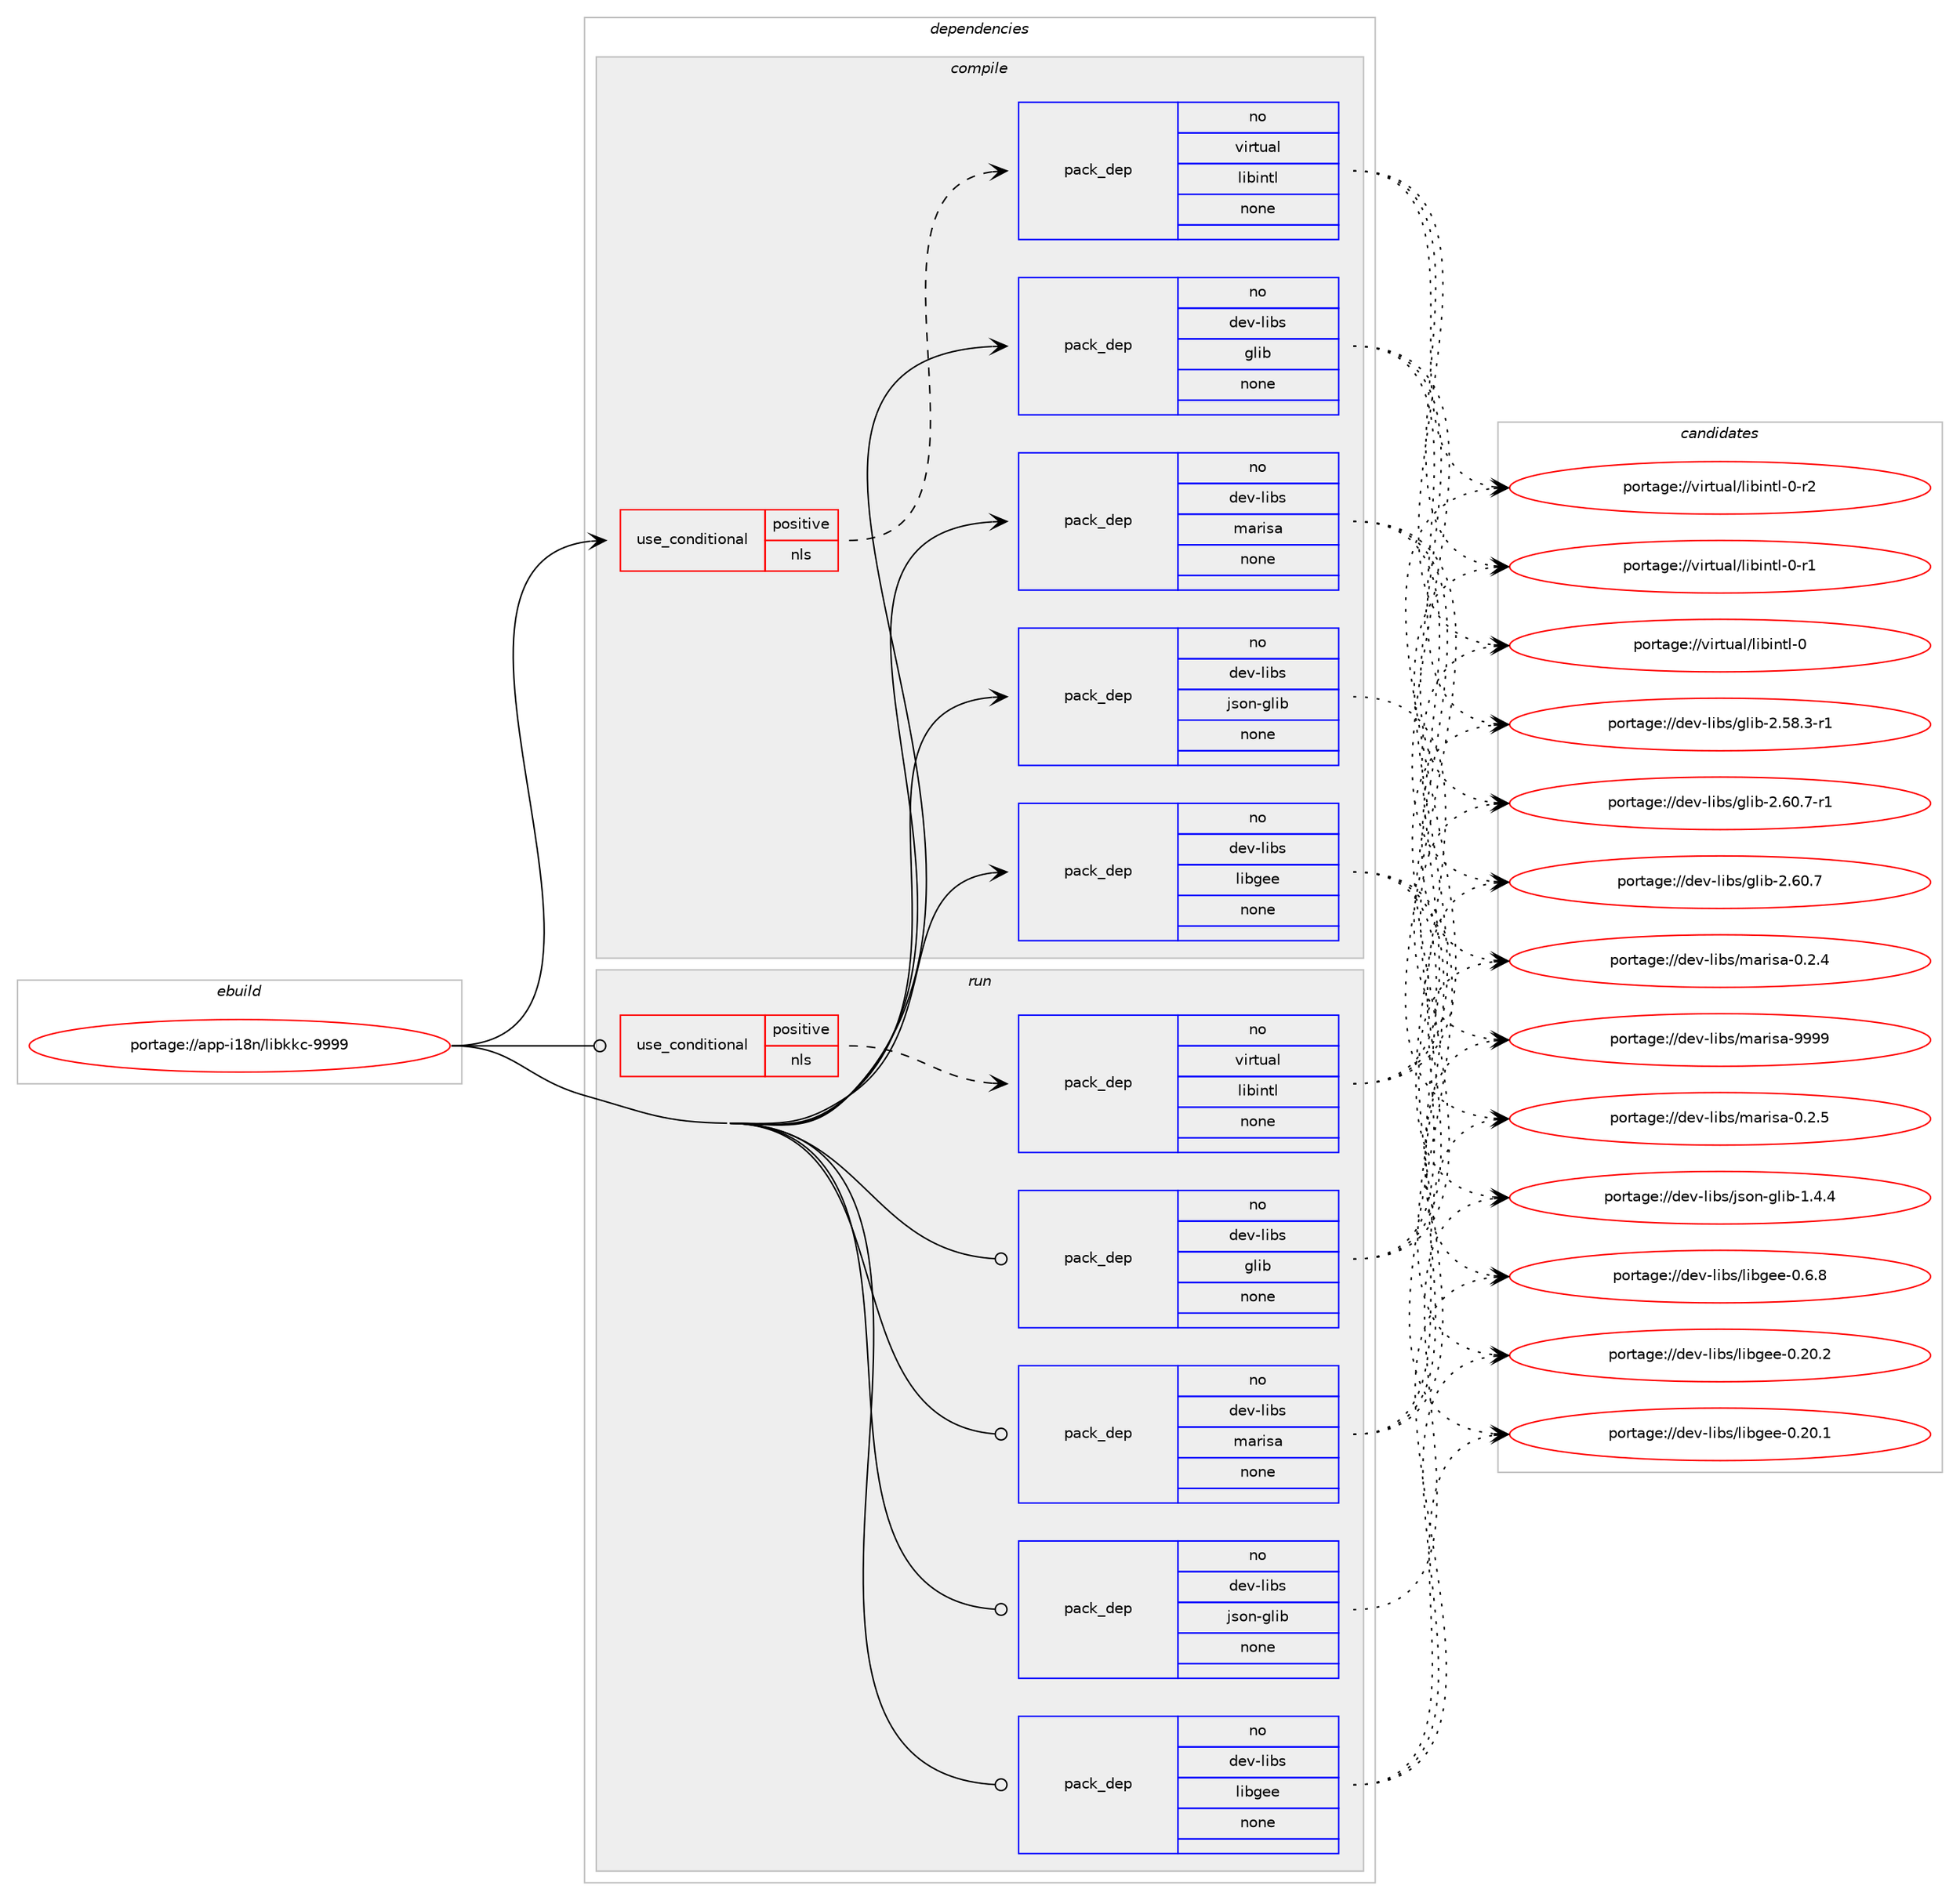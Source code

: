 digraph prolog {

# *************
# Graph options
# *************

newrank=true;
concentrate=true;
compound=true;
graph [rankdir=LR,fontname=Helvetica,fontsize=10,ranksep=1.5];#, ranksep=2.5, nodesep=0.2];
edge  [arrowhead=vee];
node  [fontname=Helvetica,fontsize=10];

# **********
# The ebuild
# **********

subgraph cluster_leftcol {
color=gray;
rank=same;
label=<<i>ebuild</i>>;
id [label="portage://app-i18n/libkkc-9999", color=red, width=4, href="../app-i18n/libkkc-9999.svg"];
}

# ****************
# The dependencies
# ****************

subgraph cluster_midcol {
color=gray;
label=<<i>dependencies</i>>;
subgraph cluster_compile {
fillcolor="#eeeeee";
style=filled;
label=<<i>compile</i>>;
subgraph cond144701 {
dependency617600 [label=<<TABLE BORDER="0" CELLBORDER="1" CELLSPACING="0" CELLPADDING="4"><TR><TD ROWSPAN="3" CELLPADDING="10">use_conditional</TD></TR><TR><TD>positive</TD></TR><TR><TD>nls</TD></TR></TABLE>>, shape=none, color=red];
subgraph pack464612 {
dependency617601 [label=<<TABLE BORDER="0" CELLBORDER="1" CELLSPACING="0" CELLPADDING="4" WIDTH="220"><TR><TD ROWSPAN="6" CELLPADDING="30">pack_dep</TD></TR><TR><TD WIDTH="110">no</TD></TR><TR><TD>virtual</TD></TR><TR><TD>libintl</TD></TR><TR><TD>none</TD></TR><TR><TD></TD></TR></TABLE>>, shape=none, color=blue];
}
dependency617600:e -> dependency617601:w [weight=20,style="dashed",arrowhead="vee"];
}
id:e -> dependency617600:w [weight=20,style="solid",arrowhead="vee"];
subgraph pack464613 {
dependency617602 [label=<<TABLE BORDER="0" CELLBORDER="1" CELLSPACING="0" CELLPADDING="4" WIDTH="220"><TR><TD ROWSPAN="6" CELLPADDING="30">pack_dep</TD></TR><TR><TD WIDTH="110">no</TD></TR><TR><TD>dev-libs</TD></TR><TR><TD>glib</TD></TR><TR><TD>none</TD></TR><TR><TD></TD></TR></TABLE>>, shape=none, color=blue];
}
id:e -> dependency617602:w [weight=20,style="solid",arrowhead="vee"];
subgraph pack464614 {
dependency617603 [label=<<TABLE BORDER="0" CELLBORDER="1" CELLSPACING="0" CELLPADDING="4" WIDTH="220"><TR><TD ROWSPAN="6" CELLPADDING="30">pack_dep</TD></TR><TR><TD WIDTH="110">no</TD></TR><TR><TD>dev-libs</TD></TR><TR><TD>json-glib</TD></TR><TR><TD>none</TD></TR><TR><TD></TD></TR></TABLE>>, shape=none, color=blue];
}
id:e -> dependency617603:w [weight=20,style="solid",arrowhead="vee"];
subgraph pack464615 {
dependency617604 [label=<<TABLE BORDER="0" CELLBORDER="1" CELLSPACING="0" CELLPADDING="4" WIDTH="220"><TR><TD ROWSPAN="6" CELLPADDING="30">pack_dep</TD></TR><TR><TD WIDTH="110">no</TD></TR><TR><TD>dev-libs</TD></TR><TR><TD>libgee</TD></TR><TR><TD>none</TD></TR><TR><TD></TD></TR></TABLE>>, shape=none, color=blue];
}
id:e -> dependency617604:w [weight=20,style="solid",arrowhead="vee"];
subgraph pack464616 {
dependency617605 [label=<<TABLE BORDER="0" CELLBORDER="1" CELLSPACING="0" CELLPADDING="4" WIDTH="220"><TR><TD ROWSPAN="6" CELLPADDING="30">pack_dep</TD></TR><TR><TD WIDTH="110">no</TD></TR><TR><TD>dev-libs</TD></TR><TR><TD>marisa</TD></TR><TR><TD>none</TD></TR><TR><TD></TD></TR></TABLE>>, shape=none, color=blue];
}
id:e -> dependency617605:w [weight=20,style="solid",arrowhead="vee"];
}
subgraph cluster_compileandrun {
fillcolor="#eeeeee";
style=filled;
label=<<i>compile and run</i>>;
}
subgraph cluster_run {
fillcolor="#eeeeee";
style=filled;
label=<<i>run</i>>;
subgraph cond144702 {
dependency617606 [label=<<TABLE BORDER="0" CELLBORDER="1" CELLSPACING="0" CELLPADDING="4"><TR><TD ROWSPAN="3" CELLPADDING="10">use_conditional</TD></TR><TR><TD>positive</TD></TR><TR><TD>nls</TD></TR></TABLE>>, shape=none, color=red];
subgraph pack464617 {
dependency617607 [label=<<TABLE BORDER="0" CELLBORDER="1" CELLSPACING="0" CELLPADDING="4" WIDTH="220"><TR><TD ROWSPAN="6" CELLPADDING="30">pack_dep</TD></TR><TR><TD WIDTH="110">no</TD></TR><TR><TD>virtual</TD></TR><TR><TD>libintl</TD></TR><TR><TD>none</TD></TR><TR><TD></TD></TR></TABLE>>, shape=none, color=blue];
}
dependency617606:e -> dependency617607:w [weight=20,style="dashed",arrowhead="vee"];
}
id:e -> dependency617606:w [weight=20,style="solid",arrowhead="odot"];
subgraph pack464618 {
dependency617608 [label=<<TABLE BORDER="0" CELLBORDER="1" CELLSPACING="0" CELLPADDING="4" WIDTH="220"><TR><TD ROWSPAN="6" CELLPADDING="30">pack_dep</TD></TR><TR><TD WIDTH="110">no</TD></TR><TR><TD>dev-libs</TD></TR><TR><TD>glib</TD></TR><TR><TD>none</TD></TR><TR><TD></TD></TR></TABLE>>, shape=none, color=blue];
}
id:e -> dependency617608:w [weight=20,style="solid",arrowhead="odot"];
subgraph pack464619 {
dependency617609 [label=<<TABLE BORDER="0" CELLBORDER="1" CELLSPACING="0" CELLPADDING="4" WIDTH="220"><TR><TD ROWSPAN="6" CELLPADDING="30">pack_dep</TD></TR><TR><TD WIDTH="110">no</TD></TR><TR><TD>dev-libs</TD></TR><TR><TD>json-glib</TD></TR><TR><TD>none</TD></TR><TR><TD></TD></TR></TABLE>>, shape=none, color=blue];
}
id:e -> dependency617609:w [weight=20,style="solid",arrowhead="odot"];
subgraph pack464620 {
dependency617610 [label=<<TABLE BORDER="0" CELLBORDER="1" CELLSPACING="0" CELLPADDING="4" WIDTH="220"><TR><TD ROWSPAN="6" CELLPADDING="30">pack_dep</TD></TR><TR><TD WIDTH="110">no</TD></TR><TR><TD>dev-libs</TD></TR><TR><TD>libgee</TD></TR><TR><TD>none</TD></TR><TR><TD></TD></TR></TABLE>>, shape=none, color=blue];
}
id:e -> dependency617610:w [weight=20,style="solid",arrowhead="odot"];
subgraph pack464621 {
dependency617611 [label=<<TABLE BORDER="0" CELLBORDER="1" CELLSPACING="0" CELLPADDING="4" WIDTH="220"><TR><TD ROWSPAN="6" CELLPADDING="30">pack_dep</TD></TR><TR><TD WIDTH="110">no</TD></TR><TR><TD>dev-libs</TD></TR><TR><TD>marisa</TD></TR><TR><TD>none</TD></TR><TR><TD></TD></TR></TABLE>>, shape=none, color=blue];
}
id:e -> dependency617611:w [weight=20,style="solid",arrowhead="odot"];
}
}

# **************
# The candidates
# **************

subgraph cluster_choices {
rank=same;
color=gray;
label=<<i>candidates</i>>;

subgraph choice464612 {
color=black;
nodesep=1;
choice11810511411611797108471081059810511011610845484511450 [label="portage://virtual/libintl-0-r2", color=red, width=4,href="../virtual/libintl-0-r2.svg"];
choice11810511411611797108471081059810511011610845484511449 [label="portage://virtual/libintl-0-r1", color=red, width=4,href="../virtual/libintl-0-r1.svg"];
choice1181051141161179710847108105981051101161084548 [label="portage://virtual/libintl-0", color=red, width=4,href="../virtual/libintl-0.svg"];
dependency617601:e -> choice11810511411611797108471081059810511011610845484511450:w [style=dotted,weight="100"];
dependency617601:e -> choice11810511411611797108471081059810511011610845484511449:w [style=dotted,weight="100"];
dependency617601:e -> choice1181051141161179710847108105981051101161084548:w [style=dotted,weight="100"];
}
subgraph choice464613 {
color=black;
nodesep=1;
choice10010111845108105981154710310810598455046544846554511449 [label="portage://dev-libs/glib-2.60.7-r1", color=red, width=4,href="../dev-libs/glib-2.60.7-r1.svg"];
choice1001011184510810598115471031081059845504654484655 [label="portage://dev-libs/glib-2.60.7", color=red, width=4,href="../dev-libs/glib-2.60.7.svg"];
choice10010111845108105981154710310810598455046535646514511449 [label="portage://dev-libs/glib-2.58.3-r1", color=red, width=4,href="../dev-libs/glib-2.58.3-r1.svg"];
dependency617602:e -> choice10010111845108105981154710310810598455046544846554511449:w [style=dotted,weight="100"];
dependency617602:e -> choice1001011184510810598115471031081059845504654484655:w [style=dotted,weight="100"];
dependency617602:e -> choice10010111845108105981154710310810598455046535646514511449:w [style=dotted,weight="100"];
}
subgraph choice464614 {
color=black;
nodesep=1;
choice1001011184510810598115471061151111104510310810598454946524652 [label="portage://dev-libs/json-glib-1.4.4", color=red, width=4,href="../dev-libs/json-glib-1.4.4.svg"];
dependency617603:e -> choice1001011184510810598115471061151111104510310810598454946524652:w [style=dotted,weight="100"];
}
subgraph choice464615 {
color=black;
nodesep=1;
choice10010111845108105981154710810598103101101454846544656 [label="portage://dev-libs/libgee-0.6.8", color=red, width=4,href="../dev-libs/libgee-0.6.8.svg"];
choice1001011184510810598115471081059810310110145484650484650 [label="portage://dev-libs/libgee-0.20.2", color=red, width=4,href="../dev-libs/libgee-0.20.2.svg"];
choice1001011184510810598115471081059810310110145484650484649 [label="portage://dev-libs/libgee-0.20.1", color=red, width=4,href="../dev-libs/libgee-0.20.1.svg"];
dependency617604:e -> choice10010111845108105981154710810598103101101454846544656:w [style=dotted,weight="100"];
dependency617604:e -> choice1001011184510810598115471081059810310110145484650484650:w [style=dotted,weight="100"];
dependency617604:e -> choice1001011184510810598115471081059810310110145484650484649:w [style=dotted,weight="100"];
}
subgraph choice464616 {
color=black;
nodesep=1;
choice10010111845108105981154710997114105115974557575757 [label="portage://dev-libs/marisa-9999", color=red, width=4,href="../dev-libs/marisa-9999.svg"];
choice1001011184510810598115471099711410511597454846504653 [label="portage://dev-libs/marisa-0.2.5", color=red, width=4,href="../dev-libs/marisa-0.2.5.svg"];
choice1001011184510810598115471099711410511597454846504652 [label="portage://dev-libs/marisa-0.2.4", color=red, width=4,href="../dev-libs/marisa-0.2.4.svg"];
dependency617605:e -> choice10010111845108105981154710997114105115974557575757:w [style=dotted,weight="100"];
dependency617605:e -> choice1001011184510810598115471099711410511597454846504653:w [style=dotted,weight="100"];
dependency617605:e -> choice1001011184510810598115471099711410511597454846504652:w [style=dotted,weight="100"];
}
subgraph choice464617 {
color=black;
nodesep=1;
choice11810511411611797108471081059810511011610845484511450 [label="portage://virtual/libintl-0-r2", color=red, width=4,href="../virtual/libintl-0-r2.svg"];
choice11810511411611797108471081059810511011610845484511449 [label="portage://virtual/libintl-0-r1", color=red, width=4,href="../virtual/libintl-0-r1.svg"];
choice1181051141161179710847108105981051101161084548 [label="portage://virtual/libintl-0", color=red, width=4,href="../virtual/libintl-0.svg"];
dependency617607:e -> choice11810511411611797108471081059810511011610845484511450:w [style=dotted,weight="100"];
dependency617607:e -> choice11810511411611797108471081059810511011610845484511449:w [style=dotted,weight="100"];
dependency617607:e -> choice1181051141161179710847108105981051101161084548:w [style=dotted,weight="100"];
}
subgraph choice464618 {
color=black;
nodesep=1;
choice10010111845108105981154710310810598455046544846554511449 [label="portage://dev-libs/glib-2.60.7-r1", color=red, width=4,href="../dev-libs/glib-2.60.7-r1.svg"];
choice1001011184510810598115471031081059845504654484655 [label="portage://dev-libs/glib-2.60.7", color=red, width=4,href="../dev-libs/glib-2.60.7.svg"];
choice10010111845108105981154710310810598455046535646514511449 [label="portage://dev-libs/glib-2.58.3-r1", color=red, width=4,href="../dev-libs/glib-2.58.3-r1.svg"];
dependency617608:e -> choice10010111845108105981154710310810598455046544846554511449:w [style=dotted,weight="100"];
dependency617608:e -> choice1001011184510810598115471031081059845504654484655:w [style=dotted,weight="100"];
dependency617608:e -> choice10010111845108105981154710310810598455046535646514511449:w [style=dotted,weight="100"];
}
subgraph choice464619 {
color=black;
nodesep=1;
choice1001011184510810598115471061151111104510310810598454946524652 [label="portage://dev-libs/json-glib-1.4.4", color=red, width=4,href="../dev-libs/json-glib-1.4.4.svg"];
dependency617609:e -> choice1001011184510810598115471061151111104510310810598454946524652:w [style=dotted,weight="100"];
}
subgraph choice464620 {
color=black;
nodesep=1;
choice10010111845108105981154710810598103101101454846544656 [label="portage://dev-libs/libgee-0.6.8", color=red, width=4,href="../dev-libs/libgee-0.6.8.svg"];
choice1001011184510810598115471081059810310110145484650484650 [label="portage://dev-libs/libgee-0.20.2", color=red, width=4,href="../dev-libs/libgee-0.20.2.svg"];
choice1001011184510810598115471081059810310110145484650484649 [label="portage://dev-libs/libgee-0.20.1", color=red, width=4,href="../dev-libs/libgee-0.20.1.svg"];
dependency617610:e -> choice10010111845108105981154710810598103101101454846544656:w [style=dotted,weight="100"];
dependency617610:e -> choice1001011184510810598115471081059810310110145484650484650:w [style=dotted,weight="100"];
dependency617610:e -> choice1001011184510810598115471081059810310110145484650484649:w [style=dotted,weight="100"];
}
subgraph choice464621 {
color=black;
nodesep=1;
choice10010111845108105981154710997114105115974557575757 [label="portage://dev-libs/marisa-9999", color=red, width=4,href="../dev-libs/marisa-9999.svg"];
choice1001011184510810598115471099711410511597454846504653 [label="portage://dev-libs/marisa-0.2.5", color=red, width=4,href="../dev-libs/marisa-0.2.5.svg"];
choice1001011184510810598115471099711410511597454846504652 [label="portage://dev-libs/marisa-0.2.4", color=red, width=4,href="../dev-libs/marisa-0.2.4.svg"];
dependency617611:e -> choice10010111845108105981154710997114105115974557575757:w [style=dotted,weight="100"];
dependency617611:e -> choice1001011184510810598115471099711410511597454846504653:w [style=dotted,weight="100"];
dependency617611:e -> choice1001011184510810598115471099711410511597454846504652:w [style=dotted,weight="100"];
}
}

}
